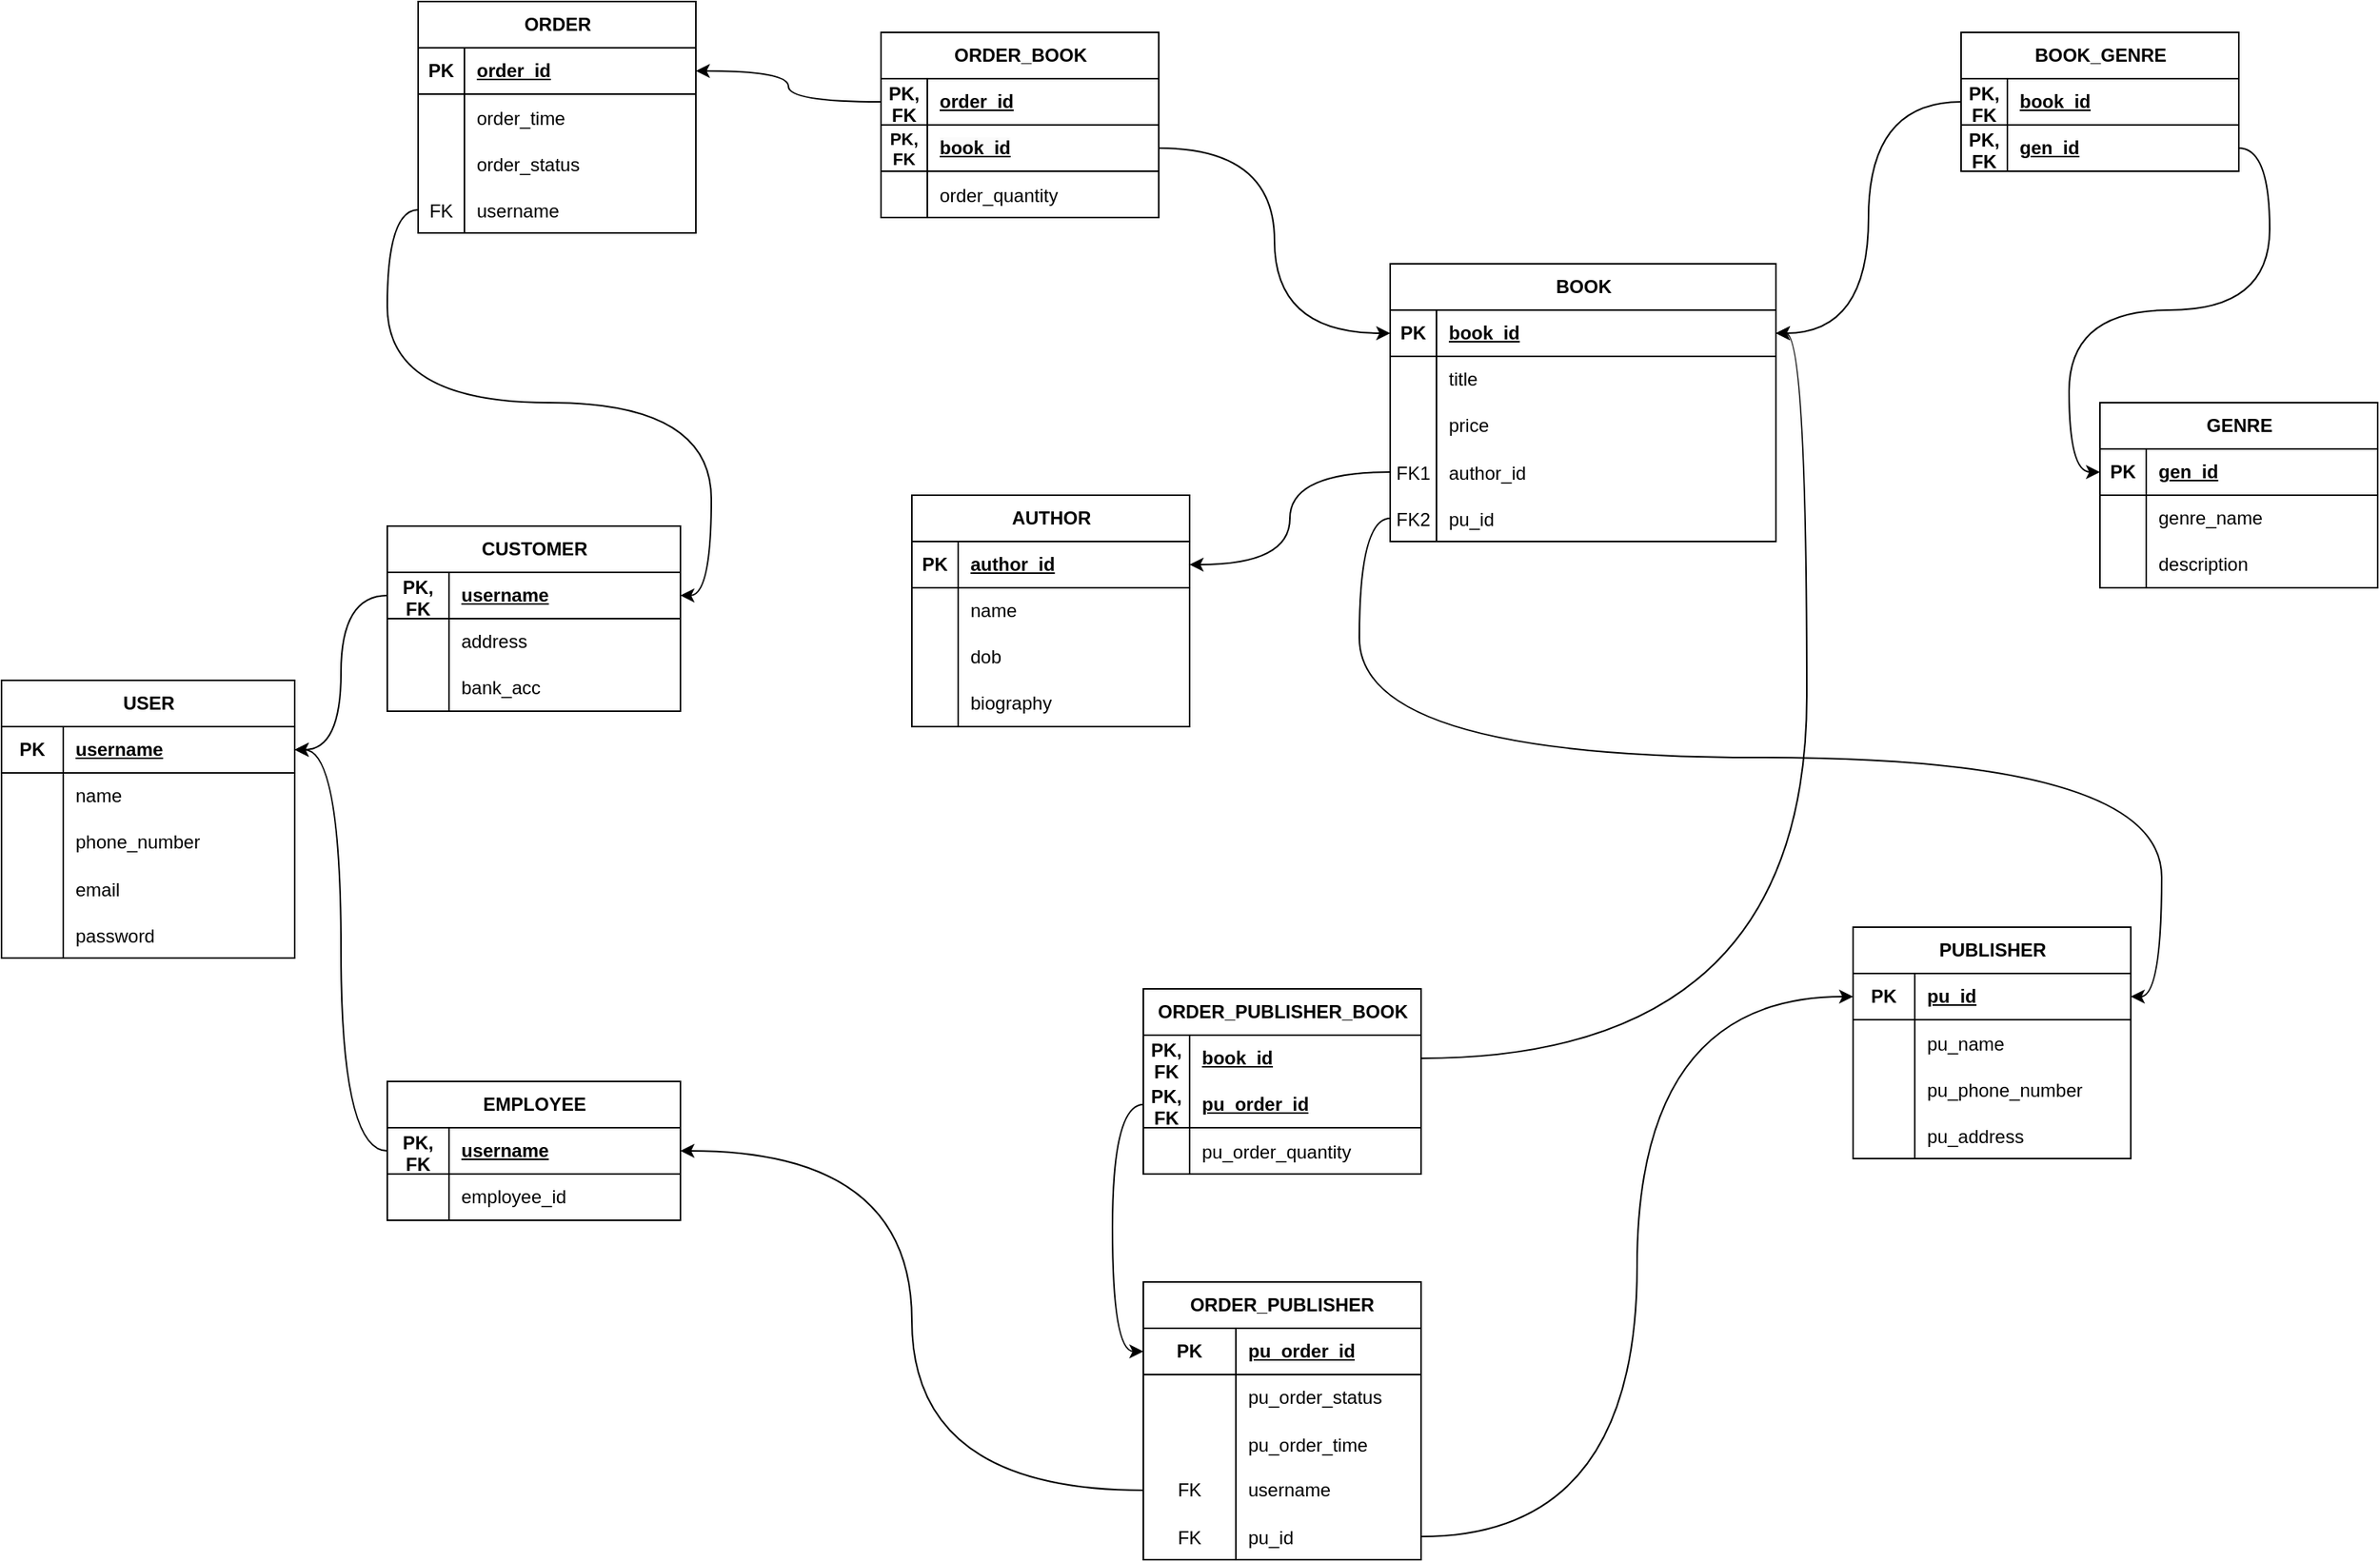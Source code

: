 <mxfile version="24.7.17">
  <diagram name="Page-1" id="CLlneZ40QcNzZ37yAoJ6">
    <mxGraphModel dx="1730" dy="1526" grid="1" gridSize="10" guides="1" tooltips="1" connect="1" arrows="1" fold="1" page="1" pageScale="1" pageWidth="850" pageHeight="1100" math="0" shadow="0">
      <root>
        <mxCell id="0" />
        <mxCell id="1" parent="0" />
        <mxCell id="p82TIrj-xnk1r9h2LLaA-1" value="PUBLISHER" style="shape=table;startSize=30;container=1;collapsible=1;childLayout=tableLayout;fixedRows=1;rowLines=0;fontStyle=1;align=center;resizeLast=1;html=1;" parent="1" vertex="1">
          <mxGeometry x="390" y="340" width="180" height="150" as="geometry">
            <mxRectangle x="-160" y="140" width="90" height="30" as="alternateBounds" />
          </mxGeometry>
        </mxCell>
        <mxCell id="p82TIrj-xnk1r9h2LLaA-2" value="" style="shape=tableRow;horizontal=0;startSize=0;swimlaneHead=0;swimlaneBody=0;fillColor=none;collapsible=0;dropTarget=0;points=[[0,0.5],[1,0.5]];portConstraint=eastwest;top=0;left=0;right=0;bottom=1;" parent="p82TIrj-xnk1r9h2LLaA-1" vertex="1">
          <mxGeometry y="30" width="180" height="30" as="geometry" />
        </mxCell>
        <mxCell id="p82TIrj-xnk1r9h2LLaA-3" value="PK" style="shape=partialRectangle;connectable=0;fillColor=none;top=0;left=0;bottom=0;right=0;fontStyle=1;overflow=hidden;whiteSpace=wrap;html=1;" parent="p82TIrj-xnk1r9h2LLaA-2" vertex="1">
          <mxGeometry width="40" height="30" as="geometry">
            <mxRectangle width="40" height="30" as="alternateBounds" />
          </mxGeometry>
        </mxCell>
        <mxCell id="p82TIrj-xnk1r9h2LLaA-4" value="pu_id" style="shape=partialRectangle;connectable=0;fillColor=none;top=0;left=0;bottom=0;right=0;align=left;spacingLeft=6;fontStyle=5;overflow=hidden;whiteSpace=wrap;html=1;" parent="p82TIrj-xnk1r9h2LLaA-2" vertex="1">
          <mxGeometry x="40" width="140" height="30" as="geometry">
            <mxRectangle width="140" height="30" as="alternateBounds" />
          </mxGeometry>
        </mxCell>
        <mxCell id="7zn0IKjZC--FUj0Rv0z7-74" value="" style="shape=tableRow;horizontal=0;startSize=0;swimlaneHead=0;swimlaneBody=0;fillColor=none;collapsible=0;dropTarget=0;points=[[0,0.5],[1,0.5]];portConstraint=eastwest;top=0;left=0;right=0;bottom=0;" parent="p82TIrj-xnk1r9h2LLaA-1" vertex="1">
          <mxGeometry y="60" width="180" height="30" as="geometry" />
        </mxCell>
        <mxCell id="7zn0IKjZC--FUj0Rv0z7-75" value="" style="shape=partialRectangle;connectable=0;fillColor=none;top=0;left=0;bottom=0;right=0;editable=1;overflow=hidden;" parent="7zn0IKjZC--FUj0Rv0z7-74" vertex="1">
          <mxGeometry width="40" height="30" as="geometry">
            <mxRectangle width="40" height="30" as="alternateBounds" />
          </mxGeometry>
        </mxCell>
        <mxCell id="7zn0IKjZC--FUj0Rv0z7-76" value="pu_name" style="shape=partialRectangle;connectable=0;fillColor=none;top=0;left=0;bottom=0;right=0;align=left;spacingLeft=6;overflow=hidden;" parent="7zn0IKjZC--FUj0Rv0z7-74" vertex="1">
          <mxGeometry x="40" width="140" height="30" as="geometry">
            <mxRectangle width="140" height="30" as="alternateBounds" />
          </mxGeometry>
        </mxCell>
        <mxCell id="hsFwBcHsQMzm1I9U5KXb-4" value="" style="shape=tableRow;horizontal=0;startSize=0;swimlaneHead=0;swimlaneBody=0;fillColor=none;collapsible=0;dropTarget=0;points=[[0,0.5],[1,0.5]];portConstraint=eastwest;top=0;left=0;right=0;bottom=0;" parent="p82TIrj-xnk1r9h2LLaA-1" vertex="1">
          <mxGeometry y="90" width="180" height="30" as="geometry" />
        </mxCell>
        <mxCell id="hsFwBcHsQMzm1I9U5KXb-5" value="" style="shape=partialRectangle;connectable=0;fillColor=none;top=0;left=0;bottom=0;right=0;editable=1;overflow=hidden;" parent="hsFwBcHsQMzm1I9U5KXb-4" vertex="1">
          <mxGeometry width="40" height="30" as="geometry">
            <mxRectangle width="40" height="30" as="alternateBounds" />
          </mxGeometry>
        </mxCell>
        <mxCell id="hsFwBcHsQMzm1I9U5KXb-6" value="pu_phone_number" style="shape=partialRectangle;connectable=0;fillColor=none;top=0;left=0;bottom=0;right=0;align=left;spacingLeft=6;overflow=hidden;" parent="hsFwBcHsQMzm1I9U5KXb-4" vertex="1">
          <mxGeometry x="40" width="140" height="30" as="geometry">
            <mxRectangle width="140" height="30" as="alternateBounds" />
          </mxGeometry>
        </mxCell>
        <mxCell id="hsFwBcHsQMzm1I9U5KXb-7" value="" style="shape=tableRow;horizontal=0;startSize=0;swimlaneHead=0;swimlaneBody=0;fillColor=none;collapsible=0;dropTarget=0;points=[[0,0.5],[1,0.5]];portConstraint=eastwest;top=0;left=0;right=0;bottom=0;" parent="p82TIrj-xnk1r9h2LLaA-1" vertex="1">
          <mxGeometry y="120" width="180" height="30" as="geometry" />
        </mxCell>
        <mxCell id="hsFwBcHsQMzm1I9U5KXb-8" value="" style="shape=partialRectangle;connectable=0;fillColor=none;top=0;left=0;bottom=0;right=0;editable=1;overflow=hidden;" parent="hsFwBcHsQMzm1I9U5KXb-7" vertex="1">
          <mxGeometry width="40" height="30" as="geometry">
            <mxRectangle width="40" height="30" as="alternateBounds" />
          </mxGeometry>
        </mxCell>
        <mxCell id="hsFwBcHsQMzm1I9U5KXb-9" value="pu_address" style="shape=partialRectangle;connectable=0;fillColor=none;top=0;left=0;bottom=0;right=0;align=left;spacingLeft=6;overflow=hidden;" parent="hsFwBcHsQMzm1I9U5KXb-7" vertex="1">
          <mxGeometry x="40" width="140" height="30" as="geometry">
            <mxRectangle width="140" height="30" as="alternateBounds" />
          </mxGeometry>
        </mxCell>
        <mxCell id="7zn0IKjZC--FUj0Rv0z7-13" value="BOOK" style="shape=table;startSize=30;container=1;collapsible=1;childLayout=tableLayout;fixedRows=1;rowLines=0;fontStyle=1;align=center;resizeLast=1;html=1;" parent="1" vertex="1">
          <mxGeometry x="90" y="-90" width="250" height="180" as="geometry" />
        </mxCell>
        <mxCell id="7zn0IKjZC--FUj0Rv0z7-14" value="" style="shape=tableRow;horizontal=0;startSize=0;swimlaneHead=0;swimlaneBody=0;fillColor=none;collapsible=0;dropTarget=0;points=[[0,0.5],[1,0.5]];portConstraint=eastwest;top=0;left=0;right=0;bottom=1;" parent="7zn0IKjZC--FUj0Rv0z7-13" vertex="1">
          <mxGeometry y="30" width="250" height="30" as="geometry" />
        </mxCell>
        <mxCell id="7zn0IKjZC--FUj0Rv0z7-15" value="PK" style="shape=partialRectangle;connectable=0;fillColor=none;top=0;left=0;bottom=0;right=0;fontStyle=1;overflow=hidden;whiteSpace=wrap;html=1;" parent="7zn0IKjZC--FUj0Rv0z7-14" vertex="1">
          <mxGeometry width="30" height="30" as="geometry">
            <mxRectangle width="30" height="30" as="alternateBounds" />
          </mxGeometry>
        </mxCell>
        <mxCell id="7zn0IKjZC--FUj0Rv0z7-16" value="book_id" style="shape=partialRectangle;connectable=0;fillColor=none;top=0;left=0;bottom=0;right=0;align=left;spacingLeft=6;fontStyle=5;overflow=hidden;whiteSpace=wrap;html=1;" parent="7zn0IKjZC--FUj0Rv0z7-14" vertex="1">
          <mxGeometry x="30" width="220" height="30" as="geometry">
            <mxRectangle width="220" height="30" as="alternateBounds" />
          </mxGeometry>
        </mxCell>
        <mxCell id="7zn0IKjZC--FUj0Rv0z7-17" value="" style="shape=tableRow;horizontal=0;startSize=0;swimlaneHead=0;swimlaneBody=0;fillColor=none;collapsible=0;dropTarget=0;points=[[0,0.5],[1,0.5]];portConstraint=eastwest;top=0;left=0;right=0;bottom=0;" parent="7zn0IKjZC--FUj0Rv0z7-13" vertex="1">
          <mxGeometry y="60" width="250" height="30" as="geometry" />
        </mxCell>
        <mxCell id="7zn0IKjZC--FUj0Rv0z7-18" value="" style="shape=partialRectangle;connectable=0;fillColor=none;top=0;left=0;bottom=0;right=0;editable=1;overflow=hidden;whiteSpace=wrap;html=1;" parent="7zn0IKjZC--FUj0Rv0z7-17" vertex="1">
          <mxGeometry width="30" height="30" as="geometry">
            <mxRectangle width="30" height="30" as="alternateBounds" />
          </mxGeometry>
        </mxCell>
        <mxCell id="7zn0IKjZC--FUj0Rv0z7-19" value="title" style="shape=partialRectangle;connectable=0;fillColor=none;top=0;left=0;bottom=0;right=0;align=left;spacingLeft=6;overflow=hidden;whiteSpace=wrap;html=1;" parent="7zn0IKjZC--FUj0Rv0z7-17" vertex="1">
          <mxGeometry x="30" width="220" height="30" as="geometry">
            <mxRectangle width="220" height="30" as="alternateBounds" />
          </mxGeometry>
        </mxCell>
        <mxCell id="7zn0IKjZC--FUj0Rv0z7-20" value="" style="shape=tableRow;horizontal=0;startSize=0;swimlaneHead=0;swimlaneBody=0;fillColor=none;collapsible=0;dropTarget=0;points=[[0,0.5],[1,0.5]];portConstraint=eastwest;top=0;left=0;right=0;bottom=0;" parent="7zn0IKjZC--FUj0Rv0z7-13" vertex="1">
          <mxGeometry y="90" width="250" height="30" as="geometry" />
        </mxCell>
        <mxCell id="7zn0IKjZC--FUj0Rv0z7-21" value="" style="shape=partialRectangle;connectable=0;fillColor=none;top=0;left=0;bottom=0;right=0;editable=1;overflow=hidden;whiteSpace=wrap;html=1;" parent="7zn0IKjZC--FUj0Rv0z7-20" vertex="1">
          <mxGeometry width="30" height="30" as="geometry">
            <mxRectangle width="30" height="30" as="alternateBounds" />
          </mxGeometry>
        </mxCell>
        <mxCell id="7zn0IKjZC--FUj0Rv0z7-22" value="price" style="shape=partialRectangle;connectable=0;fillColor=none;top=0;left=0;bottom=0;right=0;align=left;spacingLeft=6;overflow=hidden;whiteSpace=wrap;html=1;" parent="7zn0IKjZC--FUj0Rv0z7-20" vertex="1">
          <mxGeometry x="30" width="220" height="30" as="geometry">
            <mxRectangle width="220" height="30" as="alternateBounds" />
          </mxGeometry>
        </mxCell>
        <mxCell id="p82TIrj-xnk1r9h2LLaA-88" value="" style="shape=tableRow;horizontal=0;startSize=0;swimlaneHead=0;swimlaneBody=0;fillColor=none;collapsible=0;dropTarget=0;points=[[0,0.5],[1,0.5]];portConstraint=eastwest;top=0;left=0;right=0;bottom=0;" parent="7zn0IKjZC--FUj0Rv0z7-13" vertex="1">
          <mxGeometry y="120" width="250" height="30" as="geometry" />
        </mxCell>
        <mxCell id="p82TIrj-xnk1r9h2LLaA-89" value="FK1" style="shape=partialRectangle;connectable=0;fillColor=none;top=0;left=0;bottom=0;right=0;editable=1;overflow=hidden;" parent="p82TIrj-xnk1r9h2LLaA-88" vertex="1">
          <mxGeometry width="30" height="30" as="geometry">
            <mxRectangle width="30" height="30" as="alternateBounds" />
          </mxGeometry>
        </mxCell>
        <mxCell id="p82TIrj-xnk1r9h2LLaA-90" value="author_id" style="shape=partialRectangle;connectable=0;fillColor=none;top=0;left=0;bottom=0;right=0;align=left;spacingLeft=6;overflow=hidden;" parent="p82TIrj-xnk1r9h2LLaA-88" vertex="1">
          <mxGeometry x="30" width="220" height="30" as="geometry">
            <mxRectangle width="220" height="30" as="alternateBounds" />
          </mxGeometry>
        </mxCell>
        <mxCell id="7zn0IKjZC--FUj0Rv0z7-123" value="" style="shape=tableRow;horizontal=0;startSize=0;swimlaneHead=0;swimlaneBody=0;fillColor=none;collapsible=0;dropTarget=0;points=[[0,0.5],[1,0.5]];portConstraint=eastwest;top=0;left=0;right=0;bottom=0;fontFamily=Helvetica;fontSize=11;fontColor=default;labelBackgroundColor=default;" parent="7zn0IKjZC--FUj0Rv0z7-13" vertex="1">
          <mxGeometry y="150" width="250" height="30" as="geometry" />
        </mxCell>
        <mxCell id="7zn0IKjZC--FUj0Rv0z7-124" value="FK2" style="shape=partialRectangle;connectable=0;fillColor=none;top=0;left=0;bottom=0;right=0;editable=1;overflow=hidden;fontFamily=Helvetica;fontSize=12;fontColor=default;labelBackgroundColor=default;" parent="7zn0IKjZC--FUj0Rv0z7-123" vertex="1">
          <mxGeometry width="30" height="30" as="geometry">
            <mxRectangle width="30" height="30" as="alternateBounds" />
          </mxGeometry>
        </mxCell>
        <mxCell id="7zn0IKjZC--FUj0Rv0z7-125" value="pu_id" style="shape=partialRectangle;connectable=0;fillColor=none;top=0;left=0;bottom=0;right=0;align=left;spacingLeft=6;overflow=hidden;fontFamily=Helvetica;fontSize=12;fontColor=default;labelBackgroundColor=default;" parent="7zn0IKjZC--FUj0Rv0z7-123" vertex="1">
          <mxGeometry x="30" width="220" height="30" as="geometry">
            <mxRectangle width="220" height="30" as="alternateBounds" />
          </mxGeometry>
        </mxCell>
        <mxCell id="p82TIrj-xnk1r9h2LLaA-31" value="" style="shape=tableRow;horizontal=0;startSize=0;swimlaneHead=0;swimlaneBody=0;fillColor=none;collapsible=0;dropTarget=0;points=[[0,0.5],[1,0.5]];portConstraint=eastwest;top=0;left=0;right=0;bottom=0;" parent="1" vertex="1">
          <mxGeometry x="-130" y="470" width="180" height="30" as="geometry" />
        </mxCell>
        <mxCell id="p82TIrj-xnk1r9h2LLaA-32" value="" style="shape=partialRectangle;connectable=0;fillColor=none;top=0;left=0;bottom=0;right=0;editable=1;overflow=hidden;whiteSpace=wrap;html=1;" parent="p82TIrj-xnk1r9h2LLaA-31" vertex="1">
          <mxGeometry width="30" height="30" as="geometry">
            <mxRectangle width="30" height="30" as="alternateBounds" />
          </mxGeometry>
        </mxCell>
        <mxCell id="7zn0IKjZC--FUj0Rv0z7-120" style="edgeStyle=orthogonalEdgeStyle;shape=connector;curved=1;rounded=0;orthogonalLoop=1;jettySize=auto;html=1;exitX=0;exitY=0.5;exitDx=0;exitDy=0;entryX=1;entryY=0.5;entryDx=0;entryDy=0;strokeColor=default;align=center;verticalAlign=middle;fontFamily=Helvetica;fontSize=11;fontColor=default;labelBackgroundColor=default;endArrow=classic;" parent="1" source="p82TIrj-xnk1r9h2LLaA-60" target="p82TIrj-xnk1r9h2LLaA-41" edge="1">
          <mxGeometry relative="1" as="geometry" />
        </mxCell>
        <mxCell id="p82TIrj-xnk1r9h2LLaA-69" value="EMPLOYEE" style="shape=table;startSize=30;container=1;collapsible=1;childLayout=tableLayout;fixedRows=1;rowLines=0;fontStyle=1;align=center;resizeLast=1;html=1;" parent="1" vertex="1">
          <mxGeometry x="-560" y="440" width="190" height="90" as="geometry" />
        </mxCell>
        <mxCell id="p82TIrj-xnk1r9h2LLaA-73" value="" style="shape=tableRow;horizontal=0;startSize=0;swimlaneHead=0;swimlaneBody=0;fillColor=none;collapsible=0;dropTarget=0;points=[[0,0.5],[1,0.5]];portConstraint=eastwest;top=0;left=0;right=0;bottom=0;" parent="p82TIrj-xnk1r9h2LLaA-69" vertex="1">
          <mxGeometry y="30" width="190" height="30" as="geometry" />
        </mxCell>
        <mxCell id="p82TIrj-xnk1r9h2LLaA-74" value="&lt;b&gt;PK,&lt;/b&gt;&lt;div&gt;&lt;b&gt;FK&lt;/b&gt;&lt;/div&gt;" style="shape=partialRectangle;connectable=0;fillColor=none;top=0;left=0;bottom=0;right=0;editable=1;overflow=hidden;whiteSpace=wrap;html=1;" parent="p82TIrj-xnk1r9h2LLaA-73" vertex="1">
          <mxGeometry width="40" height="30" as="geometry">
            <mxRectangle width="40" height="30" as="alternateBounds" />
          </mxGeometry>
        </mxCell>
        <mxCell id="p82TIrj-xnk1r9h2LLaA-75" value="&lt;u&gt;&lt;b&gt;username&lt;/b&gt;&lt;/u&gt;" style="shape=partialRectangle;connectable=0;fillColor=none;top=0;left=0;bottom=0;right=0;align=left;spacingLeft=6;overflow=hidden;whiteSpace=wrap;html=1;" parent="p82TIrj-xnk1r9h2LLaA-73" vertex="1">
          <mxGeometry x="40" width="150" height="30" as="geometry">
            <mxRectangle width="150" height="30" as="alternateBounds" />
          </mxGeometry>
        </mxCell>
        <mxCell id="p82TIrj-xnk1r9h2LLaA-70" value="" style="shape=tableRow;horizontal=0;startSize=0;swimlaneHead=0;swimlaneBody=0;fillColor=none;collapsible=0;dropTarget=0;points=[[0,0.5],[1,0.5]];portConstraint=eastwest;top=0;left=0;right=0;bottom=1;" parent="p82TIrj-xnk1r9h2LLaA-69" vertex="1">
          <mxGeometry y="60" width="190" height="30" as="geometry" />
        </mxCell>
        <mxCell id="p82TIrj-xnk1r9h2LLaA-71" value="" style="shape=partialRectangle;connectable=0;fillColor=none;top=1;left=0;bottom=0;right=0;fontStyle=1;overflow=hidden;whiteSpace=wrap;html=1;" parent="p82TIrj-xnk1r9h2LLaA-70" vertex="1">
          <mxGeometry width="40" height="30" as="geometry">
            <mxRectangle width="40" height="30" as="alternateBounds" />
          </mxGeometry>
        </mxCell>
        <mxCell id="p82TIrj-xnk1r9h2LLaA-72" value="&lt;span style=&quot;font-weight: normal;&quot;&gt;employee_id&lt;/span&gt;" style="shape=partialRectangle;connectable=0;fillColor=none;top=1;left=0;bottom=0;right=0;align=left;spacingLeft=6;fontStyle=1;overflow=hidden;whiteSpace=wrap;html=1;" parent="p82TIrj-xnk1r9h2LLaA-70" vertex="1">
          <mxGeometry x="40" width="150" height="30" as="geometry">
            <mxRectangle width="150" height="30" as="alternateBounds" />
          </mxGeometry>
        </mxCell>
        <mxCell id="p82TIrj-xnk1r9h2LLaA-34" value="" style="shape=tableRow;horizontal=0;startSize=0;swimlaneHead=0;swimlaneBody=0;fillColor=none;collapsible=0;dropTarget=0;points=[[0,0.5],[1,0.5]];portConstraint=eastwest;top=0;left=0;right=0;bottom=0;" parent="1" vertex="1">
          <mxGeometry x="-130" y="500" width="180" height="30" as="geometry" />
        </mxCell>
        <mxCell id="p82TIrj-xnk1r9h2LLaA-35" value="" style="shape=partialRectangle;connectable=0;fillColor=none;top=0;left=0;bottom=0;right=0;editable=1;overflow=hidden;whiteSpace=wrap;html=1;" parent="p82TIrj-xnk1r9h2LLaA-34" vertex="1">
          <mxGeometry width="30" height="30" as="geometry">
            <mxRectangle width="30" height="30" as="alternateBounds" />
          </mxGeometry>
        </mxCell>
        <mxCell id="7zn0IKjZC--FUj0Rv0z7-121" style="edgeStyle=orthogonalEdgeStyle;shape=connector;curved=1;rounded=0;orthogonalLoop=1;jettySize=auto;html=1;exitX=0;exitY=0.5;exitDx=0;exitDy=0;strokeColor=default;align=center;verticalAlign=middle;fontFamily=Helvetica;fontSize=11;fontColor=default;labelBackgroundColor=default;endArrow=classic;" parent="1" source="p82TIrj-xnk1r9h2LLaA-73" target="p82TIrj-xnk1r9h2LLaA-41" edge="1">
          <mxGeometry relative="1" as="geometry" />
        </mxCell>
        <mxCell id="p82TIrj-xnk1r9h2LLaA-37" value="" style="shape=tableRow;horizontal=0;startSize=0;swimlaneHead=0;swimlaneBody=0;fillColor=none;collapsible=0;dropTarget=0;points=[[0,0.5],[1,0.5]];portConstraint=eastwest;top=0;left=0;right=0;bottom=0;" parent="1" vertex="1">
          <mxGeometry x="-130" y="540" width="180" height="30" as="geometry" />
        </mxCell>
        <mxCell id="p82TIrj-xnk1r9h2LLaA-38" value="" style="shape=partialRectangle;connectable=0;fillColor=none;top=0;left=0;bottom=0;right=0;editable=1;overflow=hidden;whiteSpace=wrap;html=1;" parent="p82TIrj-xnk1r9h2LLaA-37" vertex="1">
          <mxGeometry width="30" height="30" as="geometry">
            <mxRectangle width="30" height="30" as="alternateBounds" />
          </mxGeometry>
        </mxCell>
        <mxCell id="p82TIrj-xnk1r9h2LLaA-40" value="USER" style="shape=table;startSize=30;container=1;collapsible=1;childLayout=tableLayout;fixedRows=1;rowLines=0;fontStyle=1;align=center;resizeLast=1;html=1;" parent="1" vertex="1">
          <mxGeometry x="-810" y="180" width="190" height="180" as="geometry" />
        </mxCell>
        <mxCell id="p82TIrj-xnk1r9h2LLaA-41" value="" style="shape=tableRow;horizontal=0;startSize=0;swimlaneHead=0;swimlaneBody=0;fillColor=none;collapsible=0;dropTarget=0;points=[[0,0.5],[1,0.5]];portConstraint=eastwest;top=0;left=0;right=0;bottom=1;" parent="p82TIrj-xnk1r9h2LLaA-40" vertex="1">
          <mxGeometry y="30" width="190" height="30" as="geometry" />
        </mxCell>
        <mxCell id="p82TIrj-xnk1r9h2LLaA-42" value="PK" style="shape=partialRectangle;connectable=0;fillColor=none;top=0;left=0;bottom=0;right=0;fontStyle=1;overflow=hidden;whiteSpace=wrap;html=1;" parent="p82TIrj-xnk1r9h2LLaA-41" vertex="1">
          <mxGeometry width="40" height="30" as="geometry">
            <mxRectangle width="40" height="30" as="alternateBounds" />
          </mxGeometry>
        </mxCell>
        <mxCell id="p82TIrj-xnk1r9h2LLaA-43" value="username" style="shape=partialRectangle;connectable=0;fillColor=none;top=0;left=0;bottom=0;right=0;align=left;spacingLeft=6;fontStyle=5;overflow=hidden;whiteSpace=wrap;html=1;" parent="p82TIrj-xnk1r9h2LLaA-41" vertex="1">
          <mxGeometry x="40" width="150" height="30" as="geometry">
            <mxRectangle width="150" height="30" as="alternateBounds" />
          </mxGeometry>
        </mxCell>
        <mxCell id="p82TIrj-xnk1r9h2LLaA-44" value="" style="shape=tableRow;horizontal=0;startSize=0;swimlaneHead=0;swimlaneBody=0;fillColor=none;collapsible=0;dropTarget=0;points=[[0,0.5],[1,0.5]];portConstraint=eastwest;top=0;left=0;right=0;bottom=0;" parent="p82TIrj-xnk1r9h2LLaA-40" vertex="1">
          <mxGeometry y="60" width="190" height="30" as="geometry" />
        </mxCell>
        <mxCell id="p82TIrj-xnk1r9h2LLaA-45" value="" style="shape=partialRectangle;connectable=0;fillColor=none;top=0;left=0;bottom=0;right=0;editable=1;overflow=hidden;whiteSpace=wrap;html=1;" parent="p82TIrj-xnk1r9h2LLaA-44" vertex="1">
          <mxGeometry width="40" height="30" as="geometry">
            <mxRectangle width="40" height="30" as="alternateBounds" />
          </mxGeometry>
        </mxCell>
        <mxCell id="p82TIrj-xnk1r9h2LLaA-46" value="name" style="shape=partialRectangle;connectable=0;fillColor=none;top=0;left=0;bottom=0;right=0;align=left;spacingLeft=6;overflow=hidden;whiteSpace=wrap;html=1;" parent="p82TIrj-xnk1r9h2LLaA-44" vertex="1">
          <mxGeometry x="40" width="150" height="30" as="geometry">
            <mxRectangle width="150" height="30" as="alternateBounds" />
          </mxGeometry>
        </mxCell>
        <mxCell id="p82TIrj-xnk1r9h2LLaA-47" value="" style="shape=tableRow;horizontal=0;startSize=0;swimlaneHead=0;swimlaneBody=0;fillColor=none;collapsible=0;dropTarget=0;points=[[0,0.5],[1,0.5]];portConstraint=eastwest;top=0;left=0;right=0;bottom=0;" parent="p82TIrj-xnk1r9h2LLaA-40" vertex="1">
          <mxGeometry y="90" width="190" height="30" as="geometry" />
        </mxCell>
        <mxCell id="p82TIrj-xnk1r9h2LLaA-48" value="" style="shape=partialRectangle;connectable=0;fillColor=none;top=0;left=0;bottom=0;right=0;editable=1;overflow=hidden;whiteSpace=wrap;html=1;" parent="p82TIrj-xnk1r9h2LLaA-47" vertex="1">
          <mxGeometry width="40" height="30" as="geometry">
            <mxRectangle width="40" height="30" as="alternateBounds" />
          </mxGeometry>
        </mxCell>
        <mxCell id="p82TIrj-xnk1r9h2LLaA-49" value="phone_number" style="shape=partialRectangle;connectable=0;fillColor=none;top=0;left=0;bottom=0;right=0;align=left;spacingLeft=6;overflow=hidden;whiteSpace=wrap;html=1;" parent="p82TIrj-xnk1r9h2LLaA-47" vertex="1">
          <mxGeometry x="40" width="150" height="30" as="geometry">
            <mxRectangle width="150" height="30" as="alternateBounds" />
          </mxGeometry>
        </mxCell>
        <mxCell id="p82TIrj-xnk1r9h2LLaA-50" value="" style="shape=tableRow;horizontal=0;startSize=0;swimlaneHead=0;swimlaneBody=0;fillColor=none;collapsible=0;dropTarget=0;points=[[0,0.5],[1,0.5]];portConstraint=eastwest;top=0;left=0;right=0;bottom=0;" parent="p82TIrj-xnk1r9h2LLaA-40" vertex="1">
          <mxGeometry y="120" width="190" height="30" as="geometry" />
        </mxCell>
        <mxCell id="p82TIrj-xnk1r9h2LLaA-51" value="" style="shape=partialRectangle;connectable=0;fillColor=none;top=0;left=0;bottom=0;right=0;editable=1;overflow=hidden;" parent="p82TIrj-xnk1r9h2LLaA-50" vertex="1">
          <mxGeometry width="40" height="30" as="geometry">
            <mxRectangle width="40" height="30" as="alternateBounds" />
          </mxGeometry>
        </mxCell>
        <mxCell id="p82TIrj-xnk1r9h2LLaA-52" value="email" style="shape=partialRectangle;connectable=0;fillColor=none;top=0;left=0;bottom=0;right=0;align=left;spacingLeft=6;overflow=hidden;" parent="p82TIrj-xnk1r9h2LLaA-50" vertex="1">
          <mxGeometry x="40" width="150" height="30" as="geometry">
            <mxRectangle width="150" height="30" as="alternateBounds" />
          </mxGeometry>
        </mxCell>
        <mxCell id="p82TIrj-xnk1r9h2LLaA-56" value="" style="shape=tableRow;horizontal=0;startSize=0;swimlaneHead=0;swimlaneBody=0;fillColor=none;collapsible=0;dropTarget=0;points=[[0,0.5],[1,0.5]];portConstraint=eastwest;top=0;left=0;right=0;bottom=0;" parent="p82TIrj-xnk1r9h2LLaA-40" vertex="1">
          <mxGeometry y="150" width="190" height="30" as="geometry" />
        </mxCell>
        <mxCell id="p82TIrj-xnk1r9h2LLaA-57" value="" style="shape=partialRectangle;connectable=0;fillColor=none;top=0;left=0;bottom=0;right=0;editable=1;overflow=hidden;" parent="p82TIrj-xnk1r9h2LLaA-56" vertex="1">
          <mxGeometry width="40" height="30" as="geometry">
            <mxRectangle width="40" height="30" as="alternateBounds" />
          </mxGeometry>
        </mxCell>
        <mxCell id="p82TIrj-xnk1r9h2LLaA-58" value="password" style="shape=partialRectangle;connectable=0;fillColor=none;top=0;left=0;bottom=0;right=0;align=left;spacingLeft=6;overflow=hidden;" parent="p82TIrj-xnk1r9h2LLaA-56" vertex="1">
          <mxGeometry x="40" width="150" height="30" as="geometry">
            <mxRectangle width="150" height="30" as="alternateBounds" />
          </mxGeometry>
        </mxCell>
        <mxCell id="p82TIrj-xnk1r9h2LLaA-59" value="CUSTOMER" style="shape=table;startSize=30;container=1;collapsible=1;childLayout=tableLayout;fixedRows=1;rowLines=0;fontStyle=1;align=center;resizeLast=1;html=1;" parent="1" vertex="1">
          <mxGeometry x="-560" y="80" width="190" height="120" as="geometry" />
        </mxCell>
        <mxCell id="p82TIrj-xnk1r9h2LLaA-60" value="" style="shape=tableRow;horizontal=0;startSize=0;swimlaneHead=0;swimlaneBody=0;fillColor=none;collapsible=0;dropTarget=0;points=[[0,0.5],[1,0.5]];portConstraint=eastwest;top=0;left=0;right=0;bottom=1;" parent="p82TIrj-xnk1r9h2LLaA-59" vertex="1">
          <mxGeometry y="30" width="190" height="30" as="geometry" />
        </mxCell>
        <mxCell id="p82TIrj-xnk1r9h2LLaA-61" value="PK,&lt;div&gt;FK&lt;/div&gt;" style="shape=partialRectangle;connectable=0;fillColor=none;top=0;left=0;bottom=0;right=0;fontStyle=1;overflow=hidden;whiteSpace=wrap;html=1;" parent="p82TIrj-xnk1r9h2LLaA-60" vertex="1">
          <mxGeometry width="40" height="30" as="geometry">
            <mxRectangle width="40" height="30" as="alternateBounds" />
          </mxGeometry>
        </mxCell>
        <mxCell id="p82TIrj-xnk1r9h2LLaA-62" value="username" style="shape=partialRectangle;connectable=0;fillColor=none;top=0;left=0;bottom=0;right=0;align=left;spacingLeft=6;fontStyle=5;overflow=hidden;whiteSpace=wrap;html=1;" parent="p82TIrj-xnk1r9h2LLaA-60" vertex="1">
          <mxGeometry x="40" width="150" height="30" as="geometry">
            <mxRectangle width="150" height="30" as="alternateBounds" />
          </mxGeometry>
        </mxCell>
        <mxCell id="p82TIrj-xnk1r9h2LLaA-63" value="" style="shape=tableRow;horizontal=0;startSize=0;swimlaneHead=0;swimlaneBody=0;fillColor=none;collapsible=0;dropTarget=0;points=[[0,0.5],[1,0.5]];portConstraint=eastwest;top=0;left=0;right=0;bottom=0;" parent="p82TIrj-xnk1r9h2LLaA-59" vertex="1">
          <mxGeometry y="60" width="190" height="30" as="geometry" />
        </mxCell>
        <mxCell id="p82TIrj-xnk1r9h2LLaA-64" value="" style="shape=partialRectangle;connectable=0;fillColor=none;top=0;left=0;bottom=0;right=0;editable=1;overflow=hidden;whiteSpace=wrap;html=1;" parent="p82TIrj-xnk1r9h2LLaA-63" vertex="1">
          <mxGeometry width="40" height="30" as="geometry">
            <mxRectangle width="40" height="30" as="alternateBounds" />
          </mxGeometry>
        </mxCell>
        <mxCell id="p82TIrj-xnk1r9h2LLaA-65" value="address" style="shape=partialRectangle;connectable=0;fillColor=none;top=0;left=0;bottom=0;right=0;align=left;spacingLeft=6;overflow=hidden;whiteSpace=wrap;html=1;" parent="p82TIrj-xnk1r9h2LLaA-63" vertex="1">
          <mxGeometry x="40" width="150" height="30" as="geometry">
            <mxRectangle width="150" height="30" as="alternateBounds" />
          </mxGeometry>
        </mxCell>
        <mxCell id="p82TIrj-xnk1r9h2LLaA-66" value="" style="shape=tableRow;horizontal=0;startSize=0;swimlaneHead=0;swimlaneBody=0;fillColor=none;collapsible=0;dropTarget=0;points=[[0,0.5],[1,0.5]];portConstraint=eastwest;top=0;left=0;right=0;bottom=0;" parent="p82TIrj-xnk1r9h2LLaA-59" vertex="1">
          <mxGeometry y="90" width="190" height="30" as="geometry" />
        </mxCell>
        <mxCell id="p82TIrj-xnk1r9h2LLaA-67" value="" style="shape=partialRectangle;connectable=0;fillColor=none;top=0;left=0;bottom=0;right=0;editable=1;overflow=hidden;whiteSpace=wrap;html=1;" parent="p82TIrj-xnk1r9h2LLaA-66" vertex="1">
          <mxGeometry width="40" height="30" as="geometry">
            <mxRectangle width="40" height="30" as="alternateBounds" />
          </mxGeometry>
        </mxCell>
        <mxCell id="p82TIrj-xnk1r9h2LLaA-68" value="bank_acc" style="shape=partialRectangle;connectable=0;fillColor=none;top=0;left=0;bottom=0;right=0;align=left;spacingLeft=6;overflow=hidden;whiteSpace=wrap;html=1;" parent="p82TIrj-xnk1r9h2LLaA-66" vertex="1">
          <mxGeometry x="40" width="150" height="30" as="geometry">
            <mxRectangle width="150" height="30" as="alternateBounds" />
          </mxGeometry>
        </mxCell>
        <mxCell id="7zn0IKjZC--FUj0Rv0z7-97" value="GENRE" style="shape=table;startSize=30;container=1;collapsible=1;childLayout=tableLayout;fixedRows=1;rowLines=0;fontStyle=1;align=center;resizeLast=1;html=1;labelBorderColor=none;" parent="1" vertex="1">
          <mxGeometry x="550" width="180" height="120" as="geometry">
            <mxRectangle x="700" y="-90" width="80" height="30" as="alternateBounds" />
          </mxGeometry>
        </mxCell>
        <mxCell id="7zn0IKjZC--FUj0Rv0z7-98" value="" style="shape=tableRow;horizontal=0;startSize=0;swimlaneHead=0;swimlaneBody=0;fillColor=none;collapsible=0;dropTarget=0;points=[[0,0.5],[1,0.5]];portConstraint=eastwest;top=0;left=0;right=0;bottom=1;" parent="7zn0IKjZC--FUj0Rv0z7-97" vertex="1">
          <mxGeometry y="30" width="180" height="30" as="geometry" />
        </mxCell>
        <mxCell id="7zn0IKjZC--FUj0Rv0z7-99" value="PK" style="shape=partialRectangle;connectable=0;fillColor=none;top=0;left=0;bottom=0;right=0;fontStyle=1;overflow=hidden;whiteSpace=wrap;html=1;" parent="7zn0IKjZC--FUj0Rv0z7-98" vertex="1">
          <mxGeometry width="30" height="30" as="geometry">
            <mxRectangle width="30" height="30" as="alternateBounds" />
          </mxGeometry>
        </mxCell>
        <mxCell id="7zn0IKjZC--FUj0Rv0z7-100" value="gen_id" style="shape=partialRectangle;connectable=0;fillColor=none;top=0;left=0;bottom=0;right=0;align=left;spacingLeft=6;fontStyle=5;overflow=hidden;whiteSpace=wrap;html=1;" parent="7zn0IKjZC--FUj0Rv0z7-98" vertex="1">
          <mxGeometry x="30" width="150" height="30" as="geometry">
            <mxRectangle width="150" height="30" as="alternateBounds" />
          </mxGeometry>
        </mxCell>
        <mxCell id="7zn0IKjZC--FUj0Rv0z7-101" value="" style="shape=tableRow;horizontal=0;startSize=0;swimlaneHead=0;swimlaneBody=0;fillColor=none;collapsible=0;dropTarget=0;points=[[0,0.5],[1,0.5]];portConstraint=eastwest;top=1;left=0;right=0;bottom=0;" parent="7zn0IKjZC--FUj0Rv0z7-97" vertex="1">
          <mxGeometry y="60" width="180" height="30" as="geometry" />
        </mxCell>
        <mxCell id="7zn0IKjZC--FUj0Rv0z7-102" value="" style="shape=partialRectangle;connectable=0;fillColor=none;top=0;left=0;bottom=0;right=0;editable=1;overflow=hidden;whiteSpace=wrap;html=1;" parent="7zn0IKjZC--FUj0Rv0z7-101" vertex="1">
          <mxGeometry width="30" height="30" as="geometry">
            <mxRectangle width="30" height="30" as="alternateBounds" />
          </mxGeometry>
        </mxCell>
        <mxCell id="7zn0IKjZC--FUj0Rv0z7-103" value="genre_name" style="shape=partialRectangle;connectable=0;fillColor=none;top=0;left=0;bottom=0;right=0;align=left;spacingLeft=6;overflow=hidden;whiteSpace=wrap;html=1;" parent="7zn0IKjZC--FUj0Rv0z7-101" vertex="1">
          <mxGeometry x="30" width="150" height="30" as="geometry">
            <mxRectangle width="150" height="30" as="alternateBounds" />
          </mxGeometry>
        </mxCell>
        <mxCell id="2Q58LESgY1Pqqjwea4Vc-44" style="shape=tableRow;horizontal=0;startSize=0;swimlaneHead=0;swimlaneBody=0;fillColor=none;collapsible=0;dropTarget=0;points=[[0,0.5],[1,0.5]];portConstraint=eastwest;top=0;left=0;right=0;bottom=0;" parent="7zn0IKjZC--FUj0Rv0z7-97" vertex="1">
          <mxGeometry y="90" width="180" height="30" as="geometry" />
        </mxCell>
        <mxCell id="2Q58LESgY1Pqqjwea4Vc-45" style="shape=partialRectangle;connectable=0;fillColor=none;top=0;left=0;bottom=0;right=0;editable=1;overflow=hidden;whiteSpace=wrap;html=1;" parent="2Q58LESgY1Pqqjwea4Vc-44" vertex="1">
          <mxGeometry width="30" height="30" as="geometry">
            <mxRectangle width="30" height="30" as="alternateBounds" />
          </mxGeometry>
        </mxCell>
        <mxCell id="2Q58LESgY1Pqqjwea4Vc-46" value="description" style="shape=partialRectangle;connectable=0;fillColor=none;top=0;left=0;bottom=0;right=0;align=left;spacingLeft=6;overflow=hidden;whiteSpace=wrap;html=1;" parent="2Q58LESgY1Pqqjwea4Vc-44" vertex="1">
          <mxGeometry x="30" width="150" height="30" as="geometry">
            <mxRectangle width="150" height="30" as="alternateBounds" />
          </mxGeometry>
        </mxCell>
        <mxCell id="7zn0IKjZC--FUj0Rv0z7-55" value="AUTHOR" style="shape=table;startSize=30;container=1;collapsible=1;childLayout=tableLayout;fixedRows=1;rowLines=0;fontStyle=1;align=center;resizeLast=1;html=1;" parent="1" vertex="1">
          <mxGeometry x="-220" y="60" width="180" height="150" as="geometry" />
        </mxCell>
        <mxCell id="7zn0IKjZC--FUj0Rv0z7-56" value="" style="shape=tableRow;horizontal=0;startSize=0;swimlaneHead=0;swimlaneBody=0;fillColor=none;collapsible=0;dropTarget=0;points=[[0,0.5],[1,0.5]];portConstraint=eastwest;top=0;left=0;right=0;bottom=1;" parent="7zn0IKjZC--FUj0Rv0z7-55" vertex="1">
          <mxGeometry y="30" width="180" height="30" as="geometry" />
        </mxCell>
        <mxCell id="7zn0IKjZC--FUj0Rv0z7-57" value="PK" style="shape=partialRectangle;connectable=0;fillColor=none;top=0;left=0;bottom=0;right=0;fontStyle=1;overflow=hidden;whiteSpace=wrap;html=1;" parent="7zn0IKjZC--FUj0Rv0z7-56" vertex="1">
          <mxGeometry width="30" height="30" as="geometry">
            <mxRectangle width="30" height="30" as="alternateBounds" />
          </mxGeometry>
        </mxCell>
        <mxCell id="7zn0IKjZC--FUj0Rv0z7-58" value="author_id" style="shape=partialRectangle;connectable=0;fillColor=none;top=0;left=0;bottom=0;right=0;align=left;spacingLeft=6;fontStyle=5;overflow=hidden;whiteSpace=wrap;html=1;" parent="7zn0IKjZC--FUj0Rv0z7-56" vertex="1">
          <mxGeometry x="30" width="150" height="30" as="geometry">
            <mxRectangle width="150" height="30" as="alternateBounds" />
          </mxGeometry>
        </mxCell>
        <mxCell id="7zn0IKjZC--FUj0Rv0z7-59" value="" style="shape=tableRow;horizontal=0;startSize=0;swimlaneHead=0;swimlaneBody=0;fillColor=none;collapsible=0;dropTarget=0;points=[[0,0.5],[1,0.5]];portConstraint=eastwest;top=0;left=0;right=0;bottom=0;" parent="7zn0IKjZC--FUj0Rv0z7-55" vertex="1">
          <mxGeometry y="60" width="180" height="30" as="geometry" />
        </mxCell>
        <mxCell id="7zn0IKjZC--FUj0Rv0z7-60" value="" style="shape=partialRectangle;connectable=0;fillColor=none;top=0;left=0;bottom=0;right=0;editable=1;overflow=hidden;whiteSpace=wrap;html=1;" parent="7zn0IKjZC--FUj0Rv0z7-59" vertex="1">
          <mxGeometry width="30" height="30" as="geometry">
            <mxRectangle width="30" height="30" as="alternateBounds" />
          </mxGeometry>
        </mxCell>
        <mxCell id="7zn0IKjZC--FUj0Rv0z7-61" value="name" style="shape=partialRectangle;connectable=0;fillColor=none;top=0;left=0;bottom=0;right=0;align=left;spacingLeft=6;overflow=hidden;whiteSpace=wrap;html=1;" parent="7zn0IKjZC--FUj0Rv0z7-59" vertex="1">
          <mxGeometry x="30" width="150" height="30" as="geometry">
            <mxRectangle width="150" height="30" as="alternateBounds" />
          </mxGeometry>
        </mxCell>
        <mxCell id="7zn0IKjZC--FUj0Rv0z7-62" value="" style="shape=tableRow;horizontal=0;startSize=0;swimlaneHead=0;swimlaneBody=0;fillColor=none;collapsible=0;dropTarget=0;points=[[0,0.5],[1,0.5]];portConstraint=eastwest;top=0;left=0;right=0;bottom=0;" parent="7zn0IKjZC--FUj0Rv0z7-55" vertex="1">
          <mxGeometry y="90" width="180" height="30" as="geometry" />
        </mxCell>
        <mxCell id="7zn0IKjZC--FUj0Rv0z7-63" value="" style="shape=partialRectangle;connectable=0;fillColor=none;top=0;left=0;bottom=0;right=0;editable=1;overflow=hidden;whiteSpace=wrap;html=1;" parent="7zn0IKjZC--FUj0Rv0z7-62" vertex="1">
          <mxGeometry width="30" height="30" as="geometry">
            <mxRectangle width="30" height="30" as="alternateBounds" />
          </mxGeometry>
        </mxCell>
        <mxCell id="7zn0IKjZC--FUj0Rv0z7-64" value="dob" style="shape=partialRectangle;connectable=0;fillColor=none;top=0;left=0;bottom=0;right=0;align=left;spacingLeft=6;overflow=hidden;whiteSpace=wrap;html=1;" parent="7zn0IKjZC--FUj0Rv0z7-62" vertex="1">
          <mxGeometry x="30" width="150" height="30" as="geometry">
            <mxRectangle width="150" height="30" as="alternateBounds" />
          </mxGeometry>
        </mxCell>
        <mxCell id="2Q58LESgY1Pqqjwea4Vc-47" style="shape=tableRow;horizontal=0;startSize=0;swimlaneHead=0;swimlaneBody=0;fillColor=none;collapsible=0;dropTarget=0;points=[[0,0.5],[1,0.5]];portConstraint=eastwest;top=0;left=0;right=0;bottom=0;" parent="7zn0IKjZC--FUj0Rv0z7-55" vertex="1">
          <mxGeometry y="120" width="180" height="30" as="geometry" />
        </mxCell>
        <mxCell id="2Q58LESgY1Pqqjwea4Vc-48" style="shape=partialRectangle;connectable=0;fillColor=none;top=0;left=0;bottom=0;right=0;editable=1;overflow=hidden;whiteSpace=wrap;html=1;" parent="2Q58LESgY1Pqqjwea4Vc-47" vertex="1">
          <mxGeometry width="30" height="30" as="geometry">
            <mxRectangle width="30" height="30" as="alternateBounds" />
          </mxGeometry>
        </mxCell>
        <mxCell id="2Q58LESgY1Pqqjwea4Vc-49" value="biography" style="shape=partialRectangle;connectable=0;fillColor=none;top=0;left=0;bottom=0;right=0;align=left;spacingLeft=6;overflow=hidden;whiteSpace=wrap;html=1;" parent="2Q58LESgY1Pqqjwea4Vc-47" vertex="1">
          <mxGeometry x="30" width="150" height="30" as="geometry">
            <mxRectangle width="150" height="30" as="alternateBounds" />
          </mxGeometry>
        </mxCell>
        <mxCell id="7zn0IKjZC--FUj0Rv0z7-107" value="ORDER" style="shape=table;startSize=30;container=1;collapsible=1;childLayout=tableLayout;fixedRows=1;rowLines=0;fontStyle=1;align=center;resizeLast=1;html=1;" parent="1" vertex="1">
          <mxGeometry x="-540" y="-260" width="180" height="150" as="geometry" />
        </mxCell>
        <mxCell id="7zn0IKjZC--FUj0Rv0z7-117" value="" style="shape=tableRow;horizontal=0;startSize=0;swimlaneHead=0;swimlaneBody=0;fillColor=none;collapsible=0;dropTarget=0;points=[[0,0.5],[1,0.5]];portConstraint=eastwest;top=0;left=0;right=0;bottom=1;" parent="7zn0IKjZC--FUj0Rv0z7-107" vertex="1">
          <mxGeometry y="30" width="180" height="30" as="geometry" />
        </mxCell>
        <mxCell id="7zn0IKjZC--FUj0Rv0z7-118" value="PK" style="shape=partialRectangle;connectable=0;fillColor=none;top=0;left=0;bottom=0;right=0;fontStyle=1;overflow=hidden;whiteSpace=wrap;html=1;" parent="7zn0IKjZC--FUj0Rv0z7-117" vertex="1">
          <mxGeometry width="30" height="30" as="geometry">
            <mxRectangle width="30" height="30" as="alternateBounds" />
          </mxGeometry>
        </mxCell>
        <mxCell id="7zn0IKjZC--FUj0Rv0z7-119" value="order_id" style="shape=partialRectangle;connectable=0;fillColor=none;top=0;left=0;bottom=0;right=0;align=left;spacingLeft=6;fontStyle=5;overflow=hidden;whiteSpace=wrap;html=1;" parent="7zn0IKjZC--FUj0Rv0z7-117" vertex="1">
          <mxGeometry x="30" width="150" height="30" as="geometry">
            <mxRectangle width="150" height="30" as="alternateBounds" />
          </mxGeometry>
        </mxCell>
        <mxCell id="0Gj7DwYfMQxEi2n3u6ox-7" style="shape=tableRow;horizontal=0;startSize=0;swimlaneHead=0;swimlaneBody=0;fillColor=none;collapsible=0;dropTarget=0;points=[[0,0.5],[1,0.5]];portConstraint=eastwest;top=0;left=0;right=0;bottom=0;" parent="7zn0IKjZC--FUj0Rv0z7-107" vertex="1">
          <mxGeometry y="60" width="180" height="30" as="geometry" />
        </mxCell>
        <mxCell id="0Gj7DwYfMQxEi2n3u6ox-8" style="shape=partialRectangle;connectable=0;fillColor=none;top=0;left=0;bottom=0;right=0;editable=1;overflow=hidden;" parent="0Gj7DwYfMQxEi2n3u6ox-7" vertex="1">
          <mxGeometry width="30" height="30" as="geometry">
            <mxRectangle width="30" height="30" as="alternateBounds" />
          </mxGeometry>
        </mxCell>
        <mxCell id="0Gj7DwYfMQxEi2n3u6ox-9" value="order_time" style="shape=partialRectangle;connectable=0;fillColor=none;top=0;left=0;bottom=0;right=0;align=left;spacingLeft=6;overflow=hidden;" parent="0Gj7DwYfMQxEi2n3u6ox-7" vertex="1">
          <mxGeometry x="30" width="150" height="30" as="geometry">
            <mxRectangle width="150" height="30" as="alternateBounds" />
          </mxGeometry>
        </mxCell>
        <mxCell id="0Gj7DwYfMQxEi2n3u6ox-4" style="shape=tableRow;horizontal=0;startSize=0;swimlaneHead=0;swimlaneBody=0;fillColor=none;collapsible=0;dropTarget=0;points=[[0,0.5],[1,0.5]];portConstraint=eastwest;top=0;left=0;right=0;bottom=0;" parent="7zn0IKjZC--FUj0Rv0z7-107" vertex="1">
          <mxGeometry y="90" width="180" height="30" as="geometry" />
        </mxCell>
        <mxCell id="0Gj7DwYfMQxEi2n3u6ox-5" style="shape=partialRectangle;connectable=0;fillColor=none;top=0;left=0;bottom=0;right=0;editable=1;overflow=hidden;" parent="0Gj7DwYfMQxEi2n3u6ox-4" vertex="1">
          <mxGeometry width="30" height="30" as="geometry">
            <mxRectangle width="30" height="30" as="alternateBounds" />
          </mxGeometry>
        </mxCell>
        <mxCell id="0Gj7DwYfMQxEi2n3u6ox-6" value="order_status" style="shape=partialRectangle;connectable=0;fillColor=none;top=0;left=0;bottom=0;right=0;align=left;spacingLeft=6;overflow=hidden;" parent="0Gj7DwYfMQxEi2n3u6ox-4" vertex="1">
          <mxGeometry x="30" width="150" height="30" as="geometry">
            <mxRectangle width="150" height="30" as="alternateBounds" />
          </mxGeometry>
        </mxCell>
        <mxCell id="hsFwBcHsQMzm1I9U5KXb-12" value="" style="shape=tableRow;horizontal=0;startSize=0;swimlaneHead=0;swimlaneBody=0;fillColor=none;collapsible=0;dropTarget=0;points=[[0,0.5],[1,0.5]];portConstraint=eastwest;top=0;left=0;right=0;bottom=0;" parent="7zn0IKjZC--FUj0Rv0z7-107" vertex="1">
          <mxGeometry y="120" width="180" height="30" as="geometry" />
        </mxCell>
        <mxCell id="hsFwBcHsQMzm1I9U5KXb-13" value="FK" style="shape=partialRectangle;connectable=0;fillColor=none;top=0;left=0;bottom=0;right=0;editable=1;overflow=hidden;" parent="hsFwBcHsQMzm1I9U5KXb-12" vertex="1">
          <mxGeometry width="30" height="30" as="geometry">
            <mxRectangle width="30" height="30" as="alternateBounds" />
          </mxGeometry>
        </mxCell>
        <mxCell id="hsFwBcHsQMzm1I9U5KXb-14" value="username" style="shape=partialRectangle;connectable=0;fillColor=none;top=0;left=0;bottom=0;right=0;align=left;spacingLeft=6;overflow=hidden;" parent="hsFwBcHsQMzm1I9U5KXb-12" vertex="1">
          <mxGeometry x="30" width="150" height="30" as="geometry">
            <mxRectangle width="150" height="30" as="alternateBounds" />
          </mxGeometry>
        </mxCell>
        <mxCell id="7zn0IKjZC--FUj0Rv0z7-122" style="edgeStyle=orthogonalEdgeStyle;shape=connector;curved=1;rounded=0;orthogonalLoop=1;jettySize=auto;html=1;exitX=0;exitY=0.5;exitDx=0;exitDy=0;entryX=1;entryY=0.5;entryDx=0;entryDy=0;strokeColor=default;align=center;verticalAlign=middle;fontFamily=Helvetica;fontSize=11;fontColor=default;labelBackgroundColor=default;endArrow=classic;" parent="1" source="p82TIrj-xnk1r9h2LLaA-88" target="7zn0IKjZC--FUj0Rv0z7-56" edge="1">
          <mxGeometry relative="1" as="geometry" />
        </mxCell>
        <mxCell id="7zn0IKjZC--FUj0Rv0z7-126" style="edgeStyle=orthogonalEdgeStyle;shape=connector;curved=1;rounded=0;orthogonalLoop=1;jettySize=auto;html=1;exitX=0;exitY=0.5;exitDx=0;exitDy=0;entryX=1;entryY=0.5;entryDx=0;entryDy=0;strokeColor=default;align=center;verticalAlign=middle;fontFamily=Helvetica;fontSize=11;fontColor=default;labelBackgroundColor=default;endArrow=classic;" parent="1" source="7zn0IKjZC--FUj0Rv0z7-123" target="p82TIrj-xnk1r9h2LLaA-2" edge="1">
          <mxGeometry relative="1" as="geometry" />
        </mxCell>
        <mxCell id="p82TIrj-xnk1r9h2LLaA-109" value="BOOK_GENRE" style="shape=table;startSize=30;container=1;collapsible=1;childLayout=tableLayout;fixedRows=1;rowLines=0;fontStyle=1;align=center;resizeLast=1;html=1;" parent="1" vertex="1">
          <mxGeometry x="460" y="-240" width="180" height="90" as="geometry" />
        </mxCell>
        <mxCell id="p82TIrj-xnk1r9h2LLaA-110" value="" style="shape=tableRow;horizontal=0;startSize=0;swimlaneHead=0;swimlaneBody=0;fillColor=none;collapsible=0;dropTarget=0;points=[[0,0.5],[1,0.5]];portConstraint=eastwest;top=0;left=0;right=0;bottom=1;" parent="p82TIrj-xnk1r9h2LLaA-109" vertex="1">
          <mxGeometry y="30" width="180" height="30" as="geometry" />
        </mxCell>
        <mxCell id="p82TIrj-xnk1r9h2LLaA-111" value="PK, FK" style="shape=partialRectangle;connectable=0;fillColor=none;top=0;left=0;bottom=0;right=0;fontStyle=1;overflow=hidden;whiteSpace=wrap;html=1;" parent="p82TIrj-xnk1r9h2LLaA-110" vertex="1">
          <mxGeometry width="30" height="30" as="geometry">
            <mxRectangle width="30" height="30" as="alternateBounds" />
          </mxGeometry>
        </mxCell>
        <mxCell id="p82TIrj-xnk1r9h2LLaA-112" value="book_id" style="shape=partialRectangle;connectable=0;fillColor=none;top=0;left=0;bottom=0;right=0;align=left;spacingLeft=6;fontStyle=5;overflow=hidden;whiteSpace=wrap;html=1;" parent="p82TIrj-xnk1r9h2LLaA-110" vertex="1">
          <mxGeometry x="30" width="150" height="30" as="geometry">
            <mxRectangle width="150" height="30" as="alternateBounds" />
          </mxGeometry>
        </mxCell>
        <mxCell id="p82TIrj-xnk1r9h2LLaA-113" value="" style="shape=tableRow;horizontal=0;startSize=0;swimlaneHead=0;swimlaneBody=0;fillColor=none;collapsible=0;dropTarget=0;points=[[0,0.5],[1,0.5]];portConstraint=eastwest;top=0;left=0;right=0;bottom=0;" parent="p82TIrj-xnk1r9h2LLaA-109" vertex="1">
          <mxGeometry y="60" width="180" height="30" as="geometry" />
        </mxCell>
        <mxCell id="p82TIrj-xnk1r9h2LLaA-114" value="&lt;b&gt;PK,&lt;/b&gt;&lt;div&gt;&lt;b&gt;FK&lt;/b&gt;&lt;/div&gt;" style="shape=partialRectangle;connectable=0;fillColor=none;top=0;left=0;bottom=0;right=0;editable=1;overflow=hidden;whiteSpace=wrap;html=1;" parent="p82TIrj-xnk1r9h2LLaA-113" vertex="1">
          <mxGeometry width="30" height="30" as="geometry">
            <mxRectangle width="30" height="30" as="alternateBounds" />
          </mxGeometry>
        </mxCell>
        <mxCell id="p82TIrj-xnk1r9h2LLaA-115" value="&lt;b&gt;&lt;u&gt;gen_id&lt;/u&gt;&lt;/b&gt;" style="shape=partialRectangle;connectable=0;fillColor=none;top=0;left=0;bottom=0;right=0;align=left;spacingLeft=6;overflow=hidden;whiteSpace=wrap;html=1;" parent="p82TIrj-xnk1r9h2LLaA-113" vertex="1">
          <mxGeometry x="30" width="150" height="30" as="geometry">
            <mxRectangle width="150" height="30" as="alternateBounds" />
          </mxGeometry>
        </mxCell>
        <mxCell id="7zn0IKjZC--FUj0Rv0z7-131" style="edgeStyle=orthogonalEdgeStyle;shape=connector;curved=1;rounded=0;orthogonalLoop=1;jettySize=auto;html=1;exitX=0;exitY=0.5;exitDx=0;exitDy=0;strokeColor=default;align=center;verticalAlign=middle;fontFamily=Helvetica;fontSize=11;fontColor=default;labelBackgroundColor=default;endArrow=classic;" parent="1" source="p82TIrj-xnk1r9h2LLaA-110" target="7zn0IKjZC--FUj0Rv0z7-14" edge="1">
          <mxGeometry relative="1" as="geometry" />
        </mxCell>
        <mxCell id="7zn0IKjZC--FUj0Rv0z7-132" style="edgeStyle=orthogonalEdgeStyle;shape=connector;curved=1;rounded=0;orthogonalLoop=1;jettySize=auto;html=1;exitX=1;exitY=0.5;exitDx=0;exitDy=0;entryX=0;entryY=0.5;entryDx=0;entryDy=0;strokeColor=default;align=center;verticalAlign=middle;fontFamily=Helvetica;fontSize=11;fontColor=default;labelBackgroundColor=default;endArrow=classic;" parent="1" source="p82TIrj-xnk1r9h2LLaA-113" target="7zn0IKjZC--FUj0Rv0z7-98" edge="1">
          <mxGeometry relative="1" as="geometry" />
        </mxCell>
        <mxCell id="LyRCmkEjhJAGhtBFjwDY-14" value="ORDER_PUBLISHER" style="shape=table;startSize=30;container=1;collapsible=1;childLayout=tableLayout;fixedRows=1;rowLines=0;fontStyle=1;align=center;resizeLast=1;html=1;whiteSpace=wrap;" parent="1" vertex="1">
          <mxGeometry x="-70" y="570" width="180" height="180" as="geometry" />
        </mxCell>
        <mxCell id="LyRCmkEjhJAGhtBFjwDY-18" value="" style="shape=tableRow;horizontal=0;startSize=0;swimlaneHead=0;swimlaneBody=0;fillColor=none;collapsible=0;dropTarget=0;points=[[0,0.5],[1,0.5]];portConstraint=eastwest;top=0;left=0;right=0;bottom=1;html=1;" parent="LyRCmkEjhJAGhtBFjwDY-14" vertex="1">
          <mxGeometry y="30" width="180" height="30" as="geometry" />
        </mxCell>
        <mxCell id="LyRCmkEjhJAGhtBFjwDY-19" value="PK" style="shape=partialRectangle;connectable=0;fillColor=none;top=0;left=0;bottom=0;right=0;fontStyle=1;overflow=hidden;html=1;whiteSpace=wrap;" parent="LyRCmkEjhJAGhtBFjwDY-18" vertex="1">
          <mxGeometry width="60" height="30" as="geometry">
            <mxRectangle width="60" height="30" as="alternateBounds" />
          </mxGeometry>
        </mxCell>
        <mxCell id="LyRCmkEjhJAGhtBFjwDY-20" value="pu_order_id" style="shape=partialRectangle;connectable=0;fillColor=none;top=0;left=0;bottom=0;right=0;align=left;spacingLeft=6;fontStyle=5;overflow=hidden;html=1;whiteSpace=wrap;" parent="LyRCmkEjhJAGhtBFjwDY-18" vertex="1">
          <mxGeometry x="60" width="120" height="30" as="geometry">
            <mxRectangle width="120" height="30" as="alternateBounds" />
          </mxGeometry>
        </mxCell>
        <mxCell id="LyRCmkEjhJAGhtBFjwDY-24" value="" style="shape=tableRow;horizontal=0;startSize=0;swimlaneHead=0;swimlaneBody=0;fillColor=none;collapsible=0;dropTarget=0;points=[[0,0.5],[1,0.5]];portConstraint=eastwest;top=0;left=0;right=0;bottom=0;html=1;" parent="LyRCmkEjhJAGhtBFjwDY-14" vertex="1">
          <mxGeometry y="60" width="180" height="30" as="geometry" />
        </mxCell>
        <mxCell id="LyRCmkEjhJAGhtBFjwDY-25" value="" style="shape=partialRectangle;connectable=0;fillColor=none;top=0;left=0;bottom=0;right=0;editable=1;overflow=hidden;html=1;whiteSpace=wrap;" parent="LyRCmkEjhJAGhtBFjwDY-24" vertex="1">
          <mxGeometry width="60" height="30" as="geometry">
            <mxRectangle width="60" height="30" as="alternateBounds" />
          </mxGeometry>
        </mxCell>
        <mxCell id="LyRCmkEjhJAGhtBFjwDY-26" value="pu_order_status" style="shape=partialRectangle;connectable=0;fillColor=none;top=0;left=0;bottom=0;right=0;align=left;spacingLeft=6;overflow=hidden;html=1;whiteSpace=wrap;" parent="LyRCmkEjhJAGhtBFjwDY-24" vertex="1">
          <mxGeometry x="60" width="120" height="30" as="geometry">
            <mxRectangle width="120" height="30" as="alternateBounds" />
          </mxGeometry>
        </mxCell>
        <mxCell id="LyRCmkEjhJAGhtBFjwDY-33" value="" style="shape=tableRow;horizontal=0;startSize=0;swimlaneHead=0;swimlaneBody=0;fillColor=none;collapsible=0;dropTarget=0;points=[[0,0.5],[1,0.5]];portConstraint=eastwest;top=0;left=0;right=0;bottom=0;" parent="LyRCmkEjhJAGhtBFjwDY-14" vertex="1">
          <mxGeometry y="90" width="180" height="30" as="geometry" />
        </mxCell>
        <mxCell id="LyRCmkEjhJAGhtBFjwDY-34" value="" style="shape=partialRectangle;connectable=0;fillColor=none;top=0;left=0;bottom=0;right=0;editable=1;overflow=hidden;" parent="LyRCmkEjhJAGhtBFjwDY-33" vertex="1">
          <mxGeometry width="60" height="30" as="geometry">
            <mxRectangle width="60" height="30" as="alternateBounds" />
          </mxGeometry>
        </mxCell>
        <mxCell id="LyRCmkEjhJAGhtBFjwDY-35" value="pu_order_time" style="shape=partialRectangle;connectable=0;fillColor=none;top=0;left=0;bottom=0;right=0;align=left;spacingLeft=6;overflow=hidden;" parent="LyRCmkEjhJAGhtBFjwDY-33" vertex="1">
          <mxGeometry x="60" width="120" height="30" as="geometry">
            <mxRectangle width="120" height="30" as="alternateBounds" />
          </mxGeometry>
        </mxCell>
        <mxCell id="LyRCmkEjhJAGhtBFjwDY-21" value="" style="shape=tableRow;horizontal=0;startSize=0;swimlaneHead=0;swimlaneBody=0;fillColor=none;collapsible=0;dropTarget=0;points=[[0,0.5],[1,0.5]];portConstraint=eastwest;top=0;left=0;right=0;bottom=0;html=1;" parent="LyRCmkEjhJAGhtBFjwDY-14" vertex="1">
          <mxGeometry y="120" width="180" height="30" as="geometry" />
        </mxCell>
        <mxCell id="LyRCmkEjhJAGhtBFjwDY-22" value="FK" style="shape=partialRectangle;connectable=0;fillColor=none;top=0;left=0;bottom=0;right=0;editable=1;overflow=hidden;html=1;whiteSpace=wrap;" parent="LyRCmkEjhJAGhtBFjwDY-21" vertex="1">
          <mxGeometry width="60" height="30" as="geometry">
            <mxRectangle width="60" height="30" as="alternateBounds" />
          </mxGeometry>
        </mxCell>
        <mxCell id="LyRCmkEjhJAGhtBFjwDY-23" value="username" style="shape=partialRectangle;connectable=0;fillColor=none;top=0;left=0;bottom=0;right=0;align=left;spacingLeft=6;overflow=hidden;html=1;whiteSpace=wrap;" parent="LyRCmkEjhJAGhtBFjwDY-21" vertex="1">
          <mxGeometry x="60" width="120" height="30" as="geometry">
            <mxRectangle width="120" height="30" as="alternateBounds" />
          </mxGeometry>
        </mxCell>
        <mxCell id="hsFwBcHsQMzm1I9U5KXb-18" value="" style="shape=tableRow;horizontal=0;startSize=0;swimlaneHead=0;swimlaneBody=0;fillColor=none;collapsible=0;dropTarget=0;points=[[0,0.5],[1,0.5]];portConstraint=eastwest;top=0;left=0;right=0;bottom=0;fontFamily=Helvetica;fontSize=11;fontColor=default;labelBackgroundColor=default;" parent="LyRCmkEjhJAGhtBFjwDY-14" vertex="1">
          <mxGeometry y="150" width="180" height="30" as="geometry" />
        </mxCell>
        <mxCell id="hsFwBcHsQMzm1I9U5KXb-19" value="FK" style="shape=partialRectangle;connectable=0;fillColor=none;top=0;left=0;bottom=0;right=0;editable=1;overflow=hidden;fontFamily=Helvetica;fontSize=12;fontColor=default;labelBackgroundColor=default;" parent="hsFwBcHsQMzm1I9U5KXb-18" vertex="1">
          <mxGeometry width="60" height="30" as="geometry">
            <mxRectangle width="60" height="30" as="alternateBounds" />
          </mxGeometry>
        </mxCell>
        <mxCell id="hsFwBcHsQMzm1I9U5KXb-20" value="pu_id" style="shape=partialRectangle;connectable=0;fillColor=none;top=0;left=0;bottom=0;right=0;align=left;spacingLeft=6;overflow=hidden;fontFamily=Helvetica;fontSize=12;fontColor=default;labelBackgroundColor=default;" parent="hsFwBcHsQMzm1I9U5KXb-18" vertex="1">
          <mxGeometry x="60" width="120" height="30" as="geometry">
            <mxRectangle width="120" height="30" as="alternateBounds" />
          </mxGeometry>
        </mxCell>
        <mxCell id="hsFwBcHsQMzm1I9U5KXb-16" style="edgeStyle=orthogonalEdgeStyle;shape=connector;curved=1;rounded=0;orthogonalLoop=1;jettySize=auto;html=1;exitX=0;exitY=0.5;exitDx=0;exitDy=0;entryX=1;entryY=0.5;entryDx=0;entryDy=0;strokeColor=default;align=center;verticalAlign=middle;fontFamily=Helvetica;fontSize=11;fontColor=default;labelBackgroundColor=default;endArrow=classic;" parent="1" source="hsFwBcHsQMzm1I9U5KXb-12" target="p82TIrj-xnk1r9h2LLaA-60" edge="1">
          <mxGeometry relative="1" as="geometry" />
        </mxCell>
        <mxCell id="hsFwBcHsQMzm1I9U5KXb-17" style="edgeStyle=orthogonalEdgeStyle;shape=connector;curved=1;rounded=0;orthogonalLoop=1;jettySize=auto;html=1;exitX=0;exitY=0.5;exitDx=0;exitDy=0;entryX=1;entryY=0.5;entryDx=0;entryDy=0;strokeColor=default;align=center;verticalAlign=middle;fontFamily=Helvetica;fontSize=11;fontColor=default;labelBackgroundColor=default;endArrow=classic;" parent="1" source="LyRCmkEjhJAGhtBFjwDY-21" target="p82TIrj-xnk1r9h2LLaA-73" edge="1">
          <mxGeometry relative="1" as="geometry" />
        </mxCell>
        <mxCell id="hsFwBcHsQMzm1I9U5KXb-21" style="edgeStyle=orthogonalEdgeStyle;shape=connector;curved=1;rounded=0;orthogonalLoop=1;jettySize=auto;html=1;exitX=1;exitY=0.5;exitDx=0;exitDy=0;entryX=0;entryY=0.5;entryDx=0;entryDy=0;strokeColor=default;align=center;verticalAlign=middle;fontFamily=Helvetica;fontSize=11;fontColor=default;labelBackgroundColor=default;endArrow=classic;" parent="1" source="hsFwBcHsQMzm1I9U5KXb-18" target="p82TIrj-xnk1r9h2LLaA-2" edge="1">
          <mxGeometry relative="1" as="geometry" />
        </mxCell>
        <mxCell id="hsFwBcHsQMzm1I9U5KXb-35" value="ORDER_BOOK" style="shape=table;startSize=30;container=1;collapsible=1;childLayout=tableLayout;fixedRows=1;rowLines=0;fontStyle=1;align=center;resizeLast=1;html=1;" parent="1" vertex="1">
          <mxGeometry x="-240" y="-240" width="180" height="120" as="geometry" />
        </mxCell>
        <mxCell id="hsFwBcHsQMzm1I9U5KXb-36" value="" style="shape=tableRow;horizontal=0;startSize=0;swimlaneHead=0;swimlaneBody=0;fillColor=none;collapsible=0;dropTarget=0;points=[[0,0.5],[1,0.5]];portConstraint=eastwest;top=0;left=0;right=0;bottom=1;" parent="hsFwBcHsQMzm1I9U5KXb-35" vertex="1">
          <mxGeometry y="30" width="180" height="30" as="geometry" />
        </mxCell>
        <mxCell id="hsFwBcHsQMzm1I9U5KXb-37" value="PK, FK" style="shape=partialRectangle;connectable=0;fillColor=none;top=0;left=0;bottom=0;right=0;fontStyle=1;overflow=hidden;whiteSpace=wrap;html=1;" parent="hsFwBcHsQMzm1I9U5KXb-36" vertex="1">
          <mxGeometry width="30" height="30" as="geometry">
            <mxRectangle width="30" height="30" as="alternateBounds" />
          </mxGeometry>
        </mxCell>
        <mxCell id="hsFwBcHsQMzm1I9U5KXb-38" value="order_id" style="shape=partialRectangle;connectable=0;fillColor=none;top=0;left=0;bottom=0;right=0;align=left;spacingLeft=6;fontStyle=5;overflow=hidden;whiteSpace=wrap;html=1;" parent="hsFwBcHsQMzm1I9U5KXb-36" vertex="1">
          <mxGeometry x="30" width="150" height="30" as="geometry">
            <mxRectangle width="150" height="30" as="alternateBounds" />
          </mxGeometry>
        </mxCell>
        <mxCell id="hsFwBcHsQMzm1I9U5KXb-62" value="" style="shape=tableRow;horizontal=0;startSize=0;swimlaneHead=0;swimlaneBody=0;fillColor=none;collapsible=0;dropTarget=0;points=[[0,0.5],[1,0.5]];portConstraint=eastwest;top=0;left=0;right=0;bottom=1;fontFamily=Helvetica;fontSize=11;fontColor=default;labelBackgroundColor=default;" parent="hsFwBcHsQMzm1I9U5KXb-35" vertex="1">
          <mxGeometry y="60" width="180" height="30" as="geometry" />
        </mxCell>
        <mxCell id="hsFwBcHsQMzm1I9U5KXb-63" value="PK,&lt;div&gt;FK&lt;/div&gt;" style="shape=partialRectangle;connectable=0;fillColor=none;top=0;left=0;bottom=0;right=0;fontStyle=1;overflow=hidden;whiteSpace=wrap;html=1;fontFamily=Helvetica;fontSize=11;fontColor=default;labelBackgroundColor=default;" parent="hsFwBcHsQMzm1I9U5KXb-62" vertex="1">
          <mxGeometry width="30" height="30" as="geometry">
            <mxRectangle width="30" height="30" as="alternateBounds" />
          </mxGeometry>
        </mxCell>
        <mxCell id="hsFwBcHsQMzm1I9U5KXb-64" value="&lt;b style=&quot;font-size: 12px; background-color: rgb(251, 251, 251);&quot;&gt;&lt;u&gt;book_id&lt;/u&gt;&lt;/b&gt;" style="shape=partialRectangle;connectable=0;fillColor=none;top=0;left=0;bottom=0;right=0;align=left;spacingLeft=6;fontStyle=5;overflow=hidden;whiteSpace=wrap;html=1;fontFamily=Helvetica;fontSize=11;fontColor=default;labelBackgroundColor=default;" parent="hsFwBcHsQMzm1I9U5KXb-62" vertex="1">
          <mxGeometry x="30" width="150" height="30" as="geometry">
            <mxRectangle width="150" height="30" as="alternateBounds" />
          </mxGeometry>
        </mxCell>
        <mxCell id="hsFwBcHsQMzm1I9U5KXb-59" value="" style="shape=tableRow;horizontal=0;startSize=0;swimlaneHead=0;swimlaneBody=0;fillColor=none;collapsible=0;dropTarget=0;points=[[0,0.5],[1,0.5]];portConstraint=eastwest;top=0;left=0;right=0;bottom=0;fontFamily=Helvetica;fontSize=11;fontColor=default;labelBackgroundColor=default;" parent="hsFwBcHsQMzm1I9U5KXb-35" vertex="1">
          <mxGeometry y="90" width="180" height="30" as="geometry" />
        </mxCell>
        <mxCell id="hsFwBcHsQMzm1I9U5KXb-60" value="" style="shape=partialRectangle;connectable=0;fillColor=none;top=0;left=0;bottom=0;right=0;editable=1;overflow=hidden;fontFamily=Helvetica;fontSize=11;fontColor=default;labelBackgroundColor=default;" parent="hsFwBcHsQMzm1I9U5KXb-59" vertex="1">
          <mxGeometry width="30" height="30" as="geometry">
            <mxRectangle width="30" height="30" as="alternateBounds" />
          </mxGeometry>
        </mxCell>
        <mxCell id="hsFwBcHsQMzm1I9U5KXb-61" value="order_quantity" style="shape=partialRectangle;connectable=0;fillColor=none;top=0;left=0;bottom=0;right=0;align=left;spacingLeft=6;overflow=hidden;fontFamily=Helvetica;fontSize=12;fontColor=default;labelBackgroundColor=default;" parent="hsFwBcHsQMzm1I9U5KXb-59" vertex="1">
          <mxGeometry x="30" width="150" height="30" as="geometry">
            <mxRectangle width="150" height="30" as="alternateBounds" />
          </mxGeometry>
        </mxCell>
        <mxCell id="hsFwBcHsQMzm1I9U5KXb-43" style="edgeStyle=orthogonalEdgeStyle;shape=connector;curved=1;rounded=0;orthogonalLoop=1;jettySize=auto;html=1;exitX=0;exitY=0.5;exitDx=0;exitDy=0;entryX=1;entryY=0.5;entryDx=0;entryDy=0;strokeColor=default;align=center;verticalAlign=middle;fontFamily=Helvetica;fontSize=11;fontColor=default;labelBackgroundColor=default;endArrow=classic;" parent="1" source="hsFwBcHsQMzm1I9U5KXb-36" target="7zn0IKjZC--FUj0Rv0z7-117" edge="1">
          <mxGeometry relative="1" as="geometry" />
        </mxCell>
        <mxCell id="hsFwBcHsQMzm1I9U5KXb-44" style="edgeStyle=orthogonalEdgeStyle;shape=connector;curved=1;rounded=0;orthogonalLoop=1;jettySize=auto;html=1;entryX=0;entryY=0.5;entryDx=0;entryDy=0;strokeColor=default;align=center;verticalAlign=middle;fontFamily=Helvetica;fontSize=11;fontColor=default;labelBackgroundColor=default;endArrow=classic;" parent="1" source="hsFwBcHsQMzm1I9U5KXb-62" target="7zn0IKjZC--FUj0Rv0z7-14" edge="1">
          <mxGeometry relative="1" as="geometry">
            <mxPoint x="-60" y="-165" as="sourcePoint" />
          </mxGeometry>
        </mxCell>
        <mxCell id="hsFwBcHsQMzm1I9U5KXb-45" value="ORDER_PUBLISHER_BOOK" style="shape=table;startSize=30;container=1;collapsible=1;childLayout=tableLayout;fixedRows=1;rowLines=0;fontStyle=1;align=center;resizeLast=1;html=1;" parent="1" vertex="1">
          <mxGeometry x="-70" y="380" width="180" height="120" as="geometry" />
        </mxCell>
        <mxCell id="hsFwBcHsQMzm1I9U5KXb-49" value="" style="shape=tableRow;horizontal=0;startSize=0;swimlaneHead=0;swimlaneBody=0;fillColor=none;collapsible=0;dropTarget=0;points=[[0,0.5],[1,0.5]];portConstraint=eastwest;top=0;left=0;right=0;bottom=0;" parent="hsFwBcHsQMzm1I9U5KXb-45" vertex="1">
          <mxGeometry y="30" width="180" height="30" as="geometry" />
        </mxCell>
        <mxCell id="hsFwBcHsQMzm1I9U5KXb-50" value="&lt;b&gt;PK,&lt;/b&gt;&lt;div&gt;&lt;b&gt;FK&lt;/b&gt;&lt;/div&gt;" style="shape=partialRectangle;connectable=0;fillColor=none;top=0;left=0;bottom=0;right=0;editable=1;overflow=hidden;whiteSpace=wrap;html=1;" parent="hsFwBcHsQMzm1I9U5KXb-49" vertex="1">
          <mxGeometry width="30" height="30" as="geometry">
            <mxRectangle width="30" height="30" as="alternateBounds" />
          </mxGeometry>
        </mxCell>
        <mxCell id="hsFwBcHsQMzm1I9U5KXb-51" value="&lt;b&gt;&lt;u&gt;book_id&lt;/u&gt;&lt;/b&gt;" style="shape=partialRectangle;connectable=0;fillColor=none;top=0;left=0;bottom=0;right=0;align=left;spacingLeft=6;overflow=hidden;whiteSpace=wrap;html=1;" parent="hsFwBcHsQMzm1I9U5KXb-49" vertex="1">
          <mxGeometry x="30" width="150" height="30" as="geometry">
            <mxRectangle width="150" height="30" as="alternateBounds" />
          </mxGeometry>
        </mxCell>
        <mxCell id="hsFwBcHsQMzm1I9U5KXb-46" value="" style="shape=tableRow;horizontal=0;startSize=0;swimlaneHead=0;swimlaneBody=0;fillColor=none;collapsible=0;dropTarget=0;points=[[0,0.5],[1,0.5]];portConstraint=eastwest;top=0;left=0;right=0;bottom=1;" parent="hsFwBcHsQMzm1I9U5KXb-45" vertex="1">
          <mxGeometry y="60" width="180" height="30" as="geometry" />
        </mxCell>
        <mxCell id="hsFwBcHsQMzm1I9U5KXb-47" value="PK, FK" style="shape=partialRectangle;connectable=0;fillColor=none;top=0;left=0;bottom=0;right=0;fontStyle=1;overflow=hidden;whiteSpace=wrap;html=1;" parent="hsFwBcHsQMzm1I9U5KXb-46" vertex="1">
          <mxGeometry width="30" height="30" as="geometry">
            <mxRectangle width="30" height="30" as="alternateBounds" />
          </mxGeometry>
        </mxCell>
        <mxCell id="hsFwBcHsQMzm1I9U5KXb-48" value="pu_order_id" style="shape=partialRectangle;connectable=0;fillColor=none;top=0;left=0;bottom=0;right=0;align=left;spacingLeft=6;fontStyle=5;overflow=hidden;whiteSpace=wrap;html=1;" parent="hsFwBcHsQMzm1I9U5KXb-46" vertex="1">
          <mxGeometry x="30" width="150" height="30" as="geometry">
            <mxRectangle width="150" height="30" as="alternateBounds" />
          </mxGeometry>
        </mxCell>
        <mxCell id="hsFwBcHsQMzm1I9U5KXb-71" value="" style="shape=tableRow;horizontal=0;startSize=0;swimlaneHead=0;swimlaneBody=0;fillColor=none;collapsible=0;dropTarget=0;points=[[0,0.5],[1,0.5]];portConstraint=eastwest;top=0;left=0;right=0;bottom=0;fontFamily=Helvetica;fontSize=11;fontColor=default;labelBackgroundColor=default;" parent="hsFwBcHsQMzm1I9U5KXb-45" vertex="1">
          <mxGeometry y="90" width="180" height="30" as="geometry" />
        </mxCell>
        <mxCell id="hsFwBcHsQMzm1I9U5KXb-72" value="" style="shape=partialRectangle;connectable=0;fillColor=none;top=0;left=0;bottom=0;right=0;editable=1;overflow=hidden;fontFamily=Helvetica;fontSize=11;fontColor=default;labelBackgroundColor=default;" parent="hsFwBcHsQMzm1I9U5KXb-71" vertex="1">
          <mxGeometry width="30" height="30" as="geometry">
            <mxRectangle width="30" height="30" as="alternateBounds" />
          </mxGeometry>
        </mxCell>
        <mxCell id="hsFwBcHsQMzm1I9U5KXb-73" value="pu_order_quantity" style="shape=partialRectangle;connectable=0;fillColor=none;top=0;left=0;bottom=0;right=0;align=left;spacingLeft=6;overflow=hidden;fontFamily=Helvetica;fontSize=12;fontColor=default;labelBackgroundColor=default;" parent="hsFwBcHsQMzm1I9U5KXb-71" vertex="1">
          <mxGeometry x="30" width="150" height="30" as="geometry">
            <mxRectangle width="150" height="30" as="alternateBounds" />
          </mxGeometry>
        </mxCell>
        <mxCell id="hsFwBcHsQMzm1I9U5KXb-52" style="edgeStyle=orthogonalEdgeStyle;shape=connector;curved=1;rounded=0;orthogonalLoop=1;jettySize=auto;html=1;exitX=0;exitY=0.5;exitDx=0;exitDy=0;entryX=0;entryY=0.5;entryDx=0;entryDy=0;strokeColor=default;align=center;verticalAlign=middle;fontFamily=Helvetica;fontSize=11;fontColor=default;labelBackgroundColor=default;endArrow=classic;" parent="1" source="hsFwBcHsQMzm1I9U5KXb-46" target="LyRCmkEjhJAGhtBFjwDY-18" edge="1">
          <mxGeometry relative="1" as="geometry" />
        </mxCell>
        <mxCell id="hsFwBcHsQMzm1I9U5KXb-54" style="edgeStyle=orthogonalEdgeStyle;shape=connector;curved=1;rounded=0;orthogonalLoop=1;jettySize=auto;html=1;exitX=1;exitY=0.5;exitDx=0;exitDy=0;entryX=1;entryY=0.5;entryDx=0;entryDy=0;strokeColor=default;align=center;verticalAlign=middle;fontFamily=Helvetica;fontSize=11;fontColor=default;labelBackgroundColor=default;endArrow=classic;" parent="1" source="hsFwBcHsQMzm1I9U5KXb-49" target="7zn0IKjZC--FUj0Rv0z7-14" edge="1">
          <mxGeometry relative="1" as="geometry" />
        </mxCell>
      </root>
    </mxGraphModel>
  </diagram>
</mxfile>
